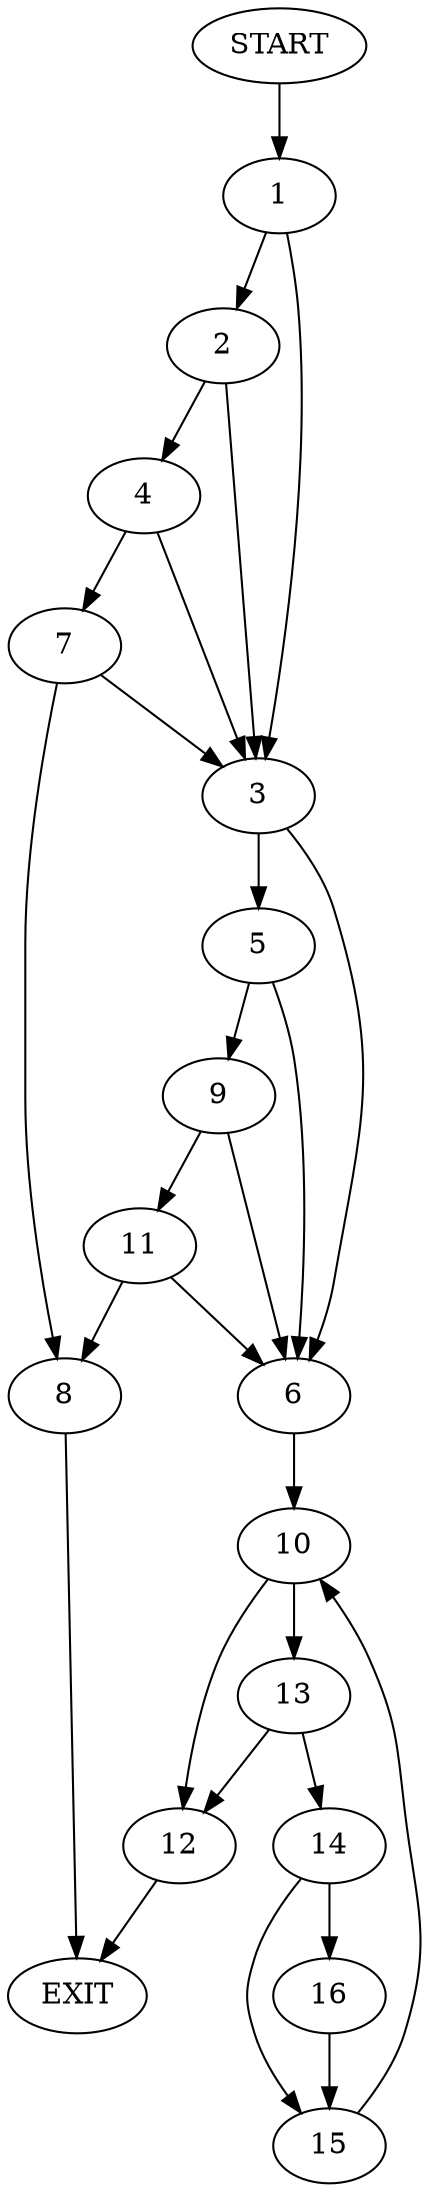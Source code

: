 digraph {
0 [label="START"]
17 [label="EXIT"]
0 -> 1
1 -> 2
1 -> 3
2 -> 3
2 -> 4
3 -> 5
3 -> 6
4 -> 3
4 -> 7
7 -> 3
7 -> 8
8 -> 17
5 -> 9
5 -> 6
6 -> 10
9 -> 11
9 -> 6
11 -> 8
11 -> 6
10 -> 12
10 -> 13
13 -> 14
13 -> 12
12 -> 17
14 -> 15
14 -> 16
15 -> 10
16 -> 15
}
